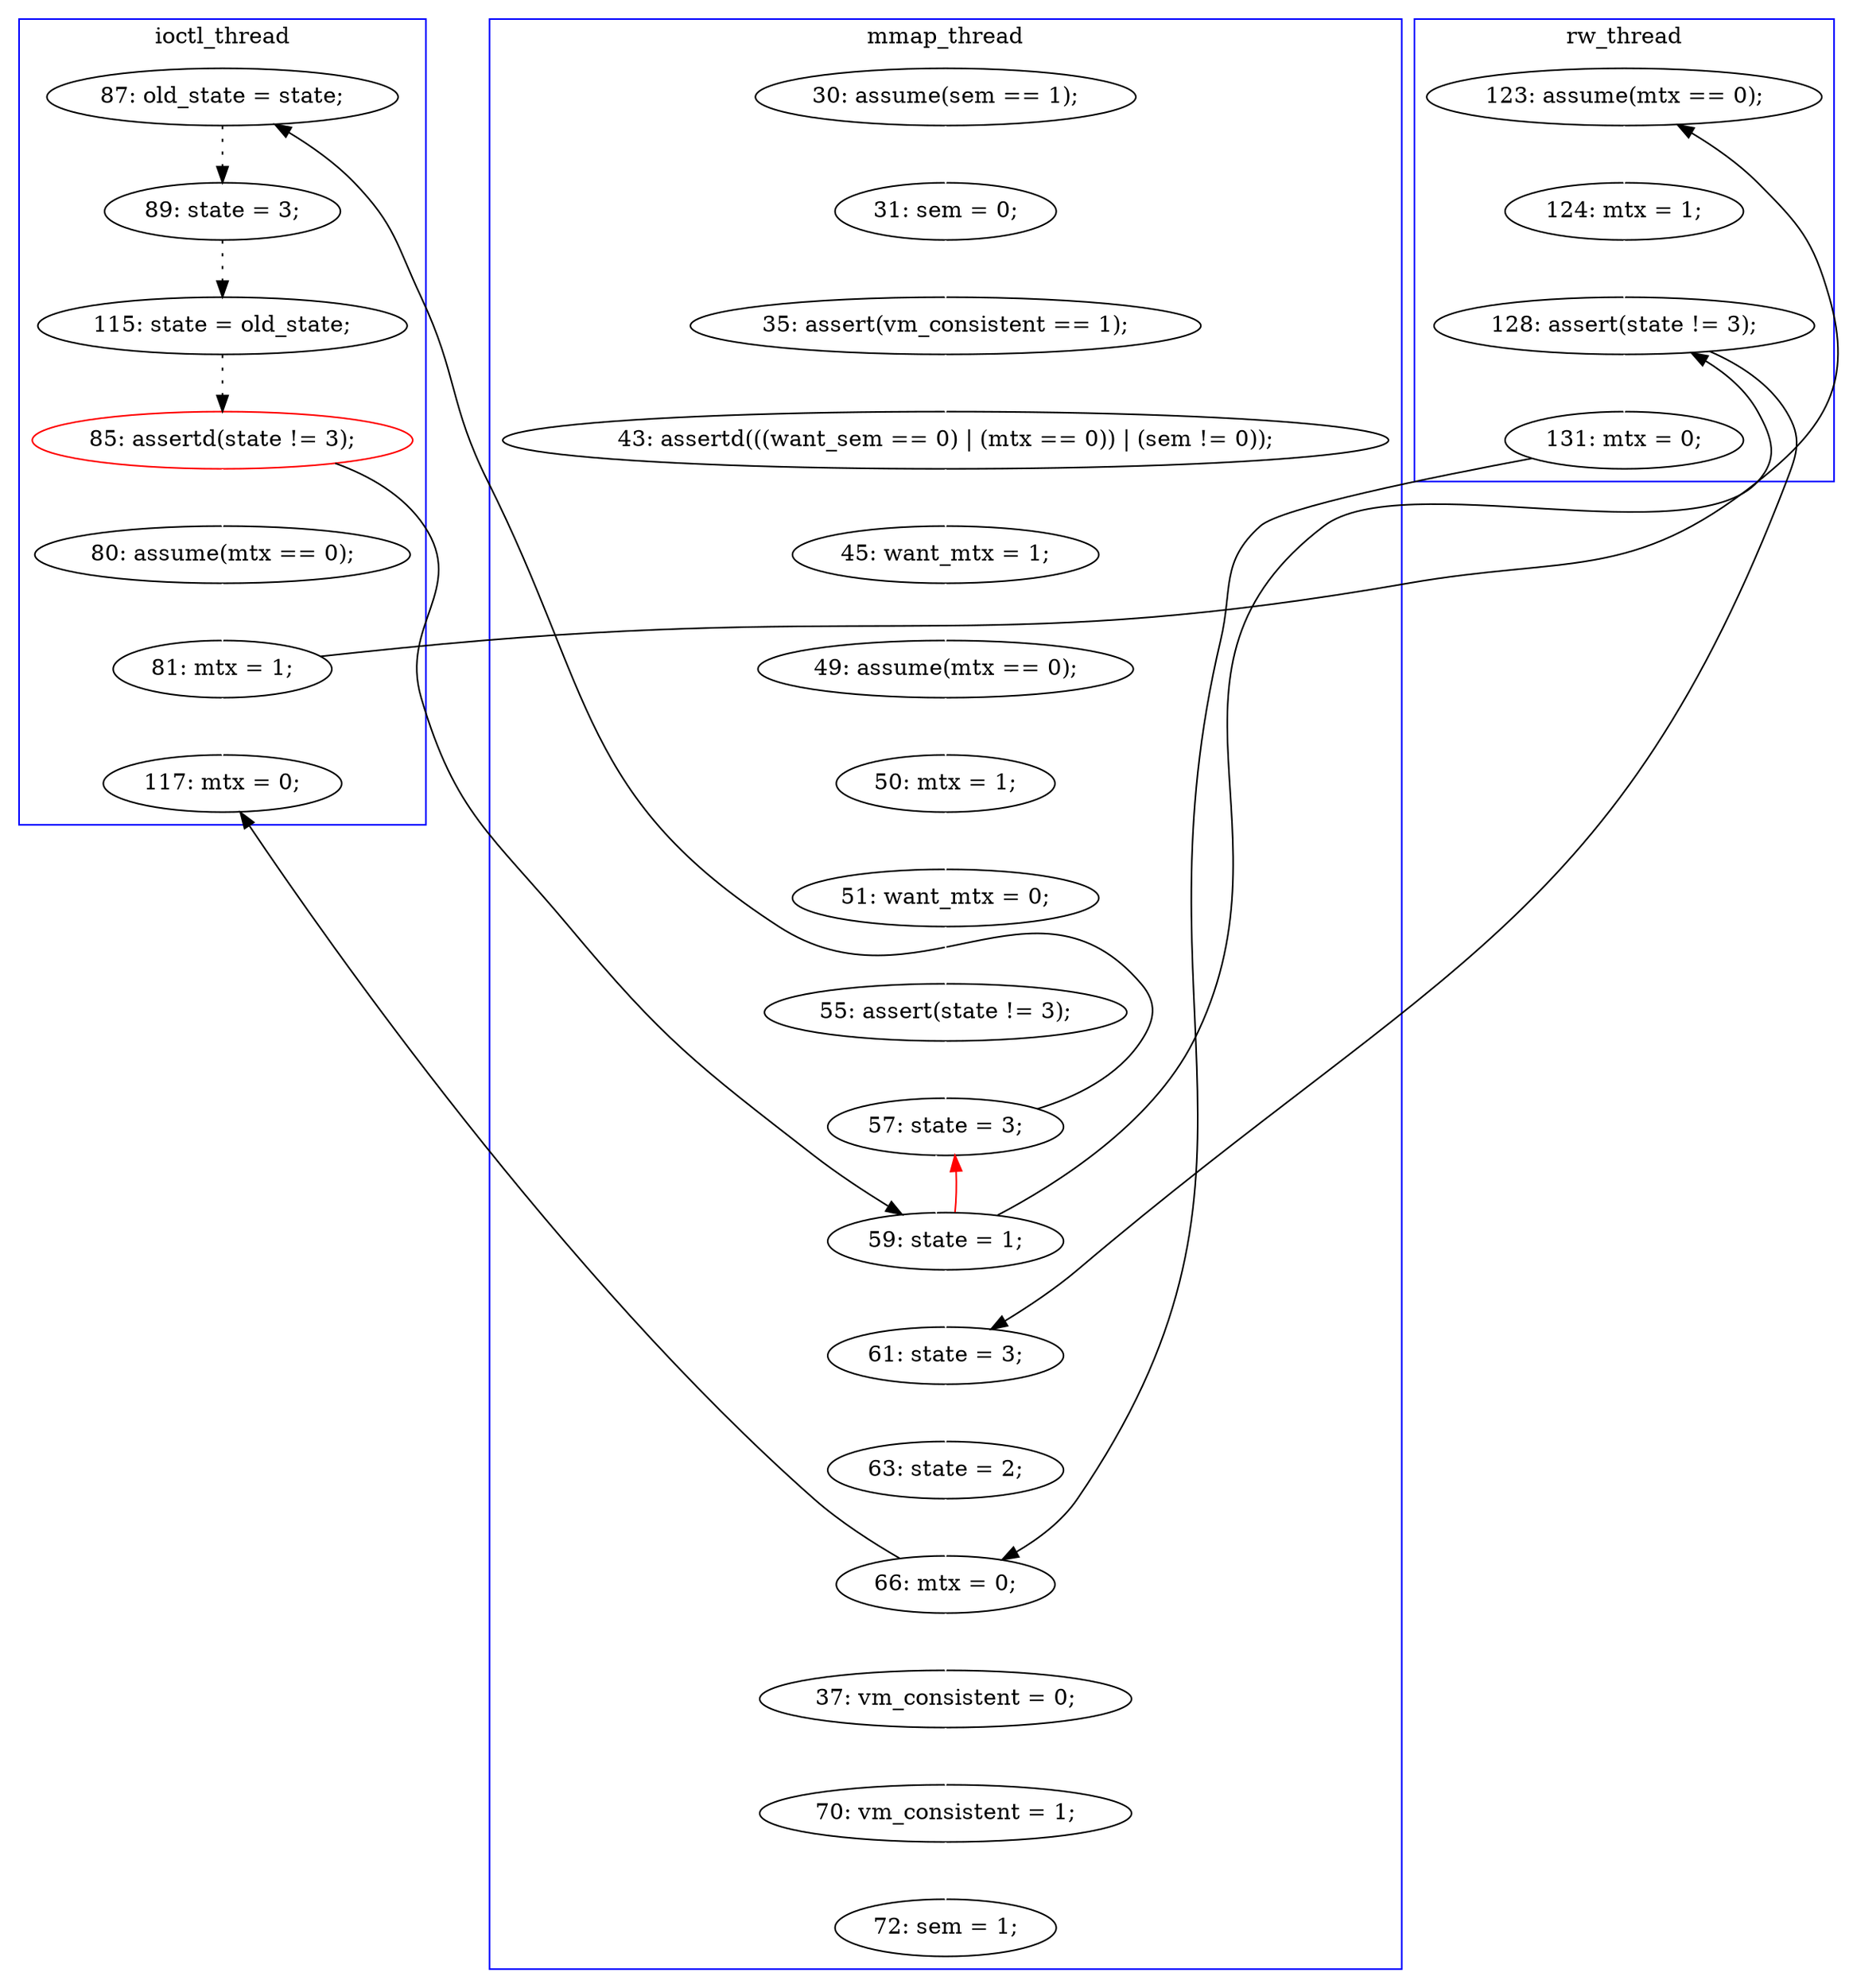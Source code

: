 digraph Counterexample {
	20 -> 30 [color = white, style = solid]
	11 -> 12 [color = white, style = solid]
	20 -> 23 [color = black, style = solid, constraint = false]
	17 -> 18 [color = white, style = solid]
	19 -> 20 [color = white, style = solid]
	18 -> 19 [color = white, style = solid]
	25 -> 26 [color = black, style = dotted]
	24 -> 25 [color = black, style = dotted]
	40 -> 41 [color = white, style = solid]
	34 -> 36 [color = white, style = solid]
	42 -> 43 [color = white, style = solid]
	23 -> 24 [color = black, style = dotted]
	34 -> 35 [color = black, style = solid, constraint = false]
	35 -> 37 [color = white, style = solid]
	41 -> 42 [color = white, style = solid]
	13 -> 14 [color = white, style = solid]
	37 -> 40 [color = white, style = solid]
	30 -> 35 [color = white, style = solid]
	12 -> 13 [color = white, style = solid]
	36 -> 40 [color = black, style = solid, constraint = false]
	30 -> 20 [color = red, style = solid, constraint = false]
	16 -> 17 [color = white, style = solid]
	40 -> 49 [color = black, style = solid, constraint = false]
	14 -> 15 [color = white, style = solid]
	15 -> 16 [color = white, style = solid]
	28 -> 32 [color = black, style = solid, constraint = false]
	32 -> 33 [color = white, style = solid]
	30 -> 34 [color = black, style = solid, constraint = false]
	26 -> 27 [color = white, style = solid]
	26 -> 30 [color = black, style = solid, constraint = false]
	33 -> 34 [color = white, style = solid]
	27 -> 28 [color = white, style = solid]
	28 -> 49 [color = white, style = solid]
	subgraph cluster3 {
		label = rw_thread
		color = blue
		32  [label = "123: assume(mtx == 0);"]
		34  [label = "128: assert(state != 3);"]
		33  [label = "124: mtx = 1;"]
		36  [label = "131: mtx = 0;"]
	}
	subgraph cluster2 {
		label = ioctl_thread
		color = blue
		24  [label = "89: state = 3;"]
		25  [label = "115: state = old_state;"]
		28  [label = "81: mtx = 1;"]
		23  [label = "87: old_state = state;"]
		26  [label = "85: assertd(state != 3);", color = red]
		49  [label = "117: mtx = 0;"]
		27  [label = "80: assume(mtx == 0);"]
	}
	subgraph cluster1 {
		label = mmap_thread
		color = blue
		11  [label = "30: assume(sem == 1);"]
		41  [label = "37: vm_consistent = 0;"]
		14  [label = "43: assertd(((want_sem == 0) | (mtx == 0)) | (sem != 0));"]
		42  [label = "70: vm_consistent = 1;"]
		17  [label = "50: mtx = 1;"]
		43  [label = "72: sem = 1;"]
		37  [label = "63: state = 2;"]
		30  [label = "59: state = 1;"]
		15  [label = "45: want_mtx = 1;"]
		13  [label = "35: assert(vm_consistent == 1);"]
		40  [label = "66: mtx = 0;"]
		16  [label = "49: assume(mtx == 0);"]
		19  [label = "55: assert(state != 3);"]
		12  [label = "31: sem = 0;"]
		18  [label = "51: want_mtx = 0;"]
		20  [label = "57: state = 3;"]
		35  [label = "61: state = 3;"]
	}
}